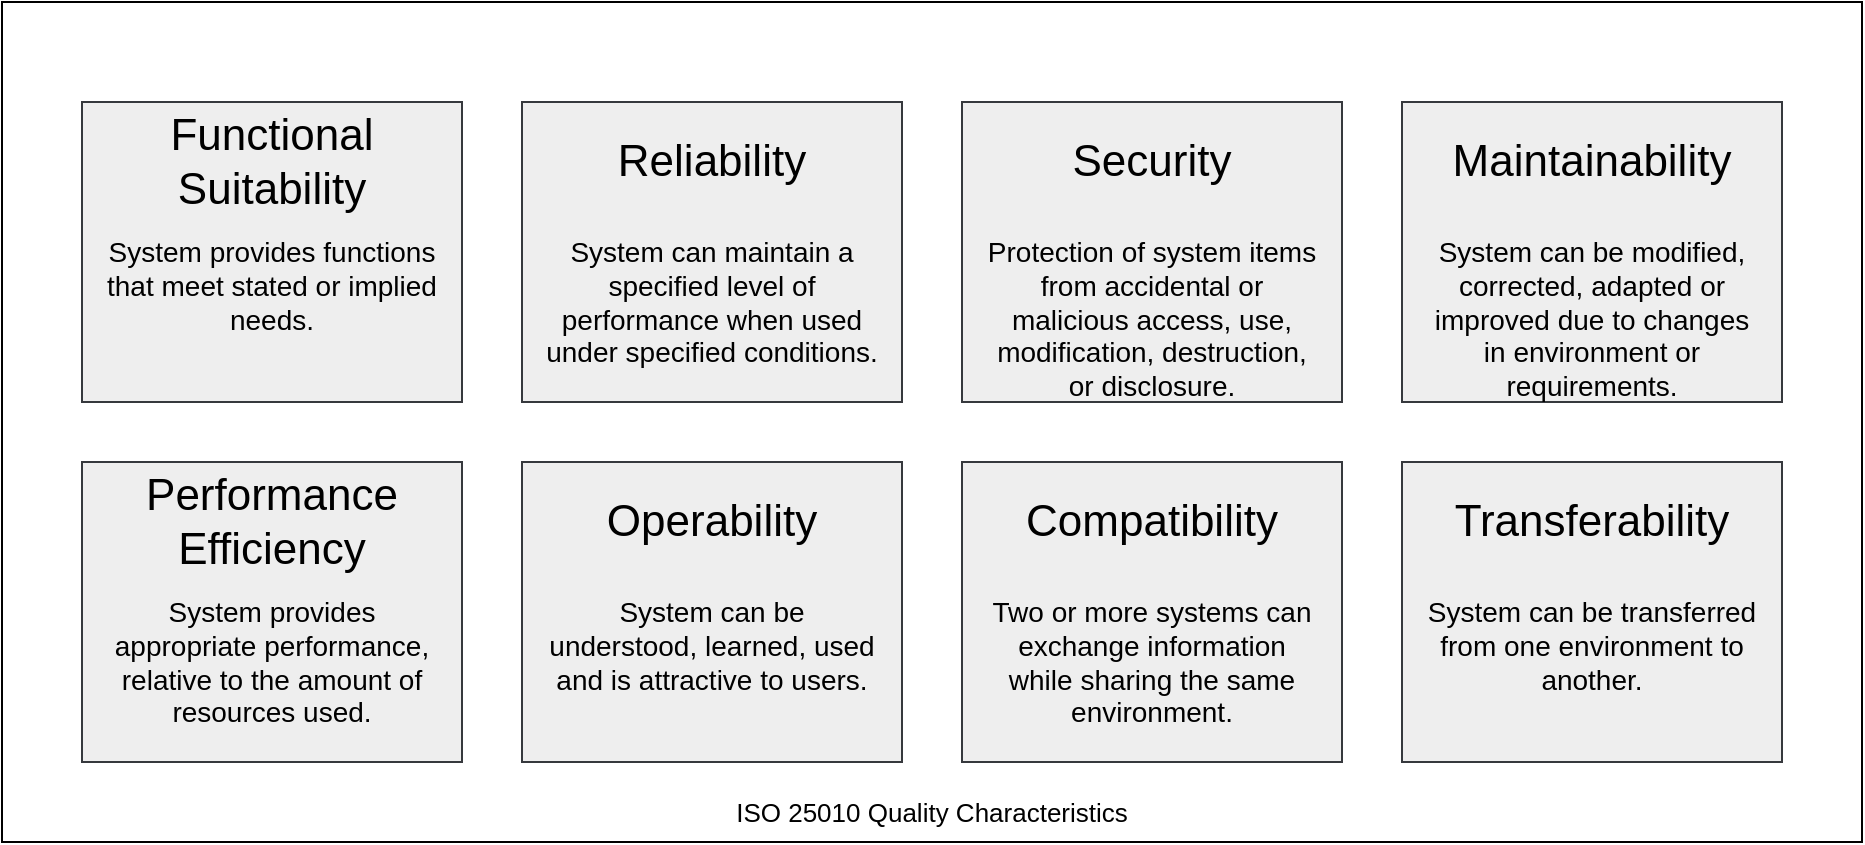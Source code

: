 <mxfile version="15.4.0" type="device"><diagram id="LPTNytQwqBWC_GfA1Eqr" name="Seite-1"><mxGraphModel dx="1172" dy="1477" grid="1" gridSize="10" guides="1" tooltips="1" connect="1" arrows="1" fold="1" page="1" pageScale="1" pageWidth="827" pageHeight="1169" math="0" shadow="0"><root><mxCell id="0"/><mxCell id="1" parent="0"/><mxCell id="zedXbnPS2dvOR2a_KZK5-1" value="" style="rounded=0;whiteSpace=wrap;html=1;" vertex="1" parent="1"><mxGeometry y="-10" width="930" height="420" as="geometry"/></mxCell><mxCell id="uxBCPcs21ElFdmA4Ev5j-4" value="" style="rounded=0;whiteSpace=wrap;html=1;fontSize=14;fillColor=#eeeeee;strokeColor=#36393d;" parent="1" vertex="1"><mxGeometry x="40" y="40" width="190" height="150" as="geometry"/></mxCell><mxCell id="uxBCPcs21ElFdmA4Ev5j-2" value="Functional Suitability" style="text;html=1;strokeColor=none;fillColor=none;align=center;verticalAlign=middle;whiteSpace=wrap;rounded=0;fontSize=22;" parent="1" vertex="1"><mxGeometry x="40" y="40" width="190" height="60" as="geometry"/></mxCell><mxCell id="uxBCPcs21ElFdmA4Ev5j-3" value="System provides functions that meet stated or implied needs." style="text;html=1;strokeColor=none;fillColor=none;align=center;verticalAlign=top;whiteSpace=wrap;rounded=0;fontSize=14;" parent="1" vertex="1"><mxGeometry x="50" y="100" width="170" height="90" as="geometry"/></mxCell><mxCell id="uxBCPcs21ElFdmA4Ev5j-5" value="" style="rounded=0;whiteSpace=wrap;html=1;fontSize=14;fillColor=#eeeeee;strokeColor=#36393d;" parent="1" vertex="1"><mxGeometry x="260" y="40" width="190" height="150" as="geometry"/></mxCell><mxCell id="uxBCPcs21ElFdmA4Ev5j-6" value="Reliability" style="text;html=1;strokeColor=none;fillColor=none;align=center;verticalAlign=middle;whiteSpace=wrap;rounded=0;fontSize=22;" parent="1" vertex="1"><mxGeometry x="260" y="40" width="190" height="60" as="geometry"/></mxCell><mxCell id="uxBCPcs21ElFdmA4Ev5j-7" value="System can maintain a specified level of performance when used under specified conditions." style="text;html=1;strokeColor=none;fillColor=none;align=center;verticalAlign=top;whiteSpace=wrap;rounded=0;fontSize=14;" parent="1" vertex="1"><mxGeometry x="270" y="100" width="170" height="90" as="geometry"/></mxCell><mxCell id="uxBCPcs21ElFdmA4Ev5j-8" value="" style="rounded=0;whiteSpace=wrap;html=1;fontSize=14;fillColor=#eeeeee;strokeColor=#36393d;" parent="1" vertex="1"><mxGeometry x="480" y="40" width="190" height="150" as="geometry"/></mxCell><mxCell id="uxBCPcs21ElFdmA4Ev5j-9" value="Security" style="text;html=1;strokeColor=none;fillColor=none;align=center;verticalAlign=middle;whiteSpace=wrap;rounded=0;fontSize=22;" parent="1" vertex="1"><mxGeometry x="480" y="40" width="190" height="60" as="geometry"/></mxCell><mxCell id="uxBCPcs21ElFdmA4Ev5j-10" value="Protection of system items from accidental or malicious access, use, modification, destruction, or disclosure." style="text;html=1;strokeColor=none;fillColor=none;align=center;verticalAlign=top;whiteSpace=wrap;rounded=0;fontSize=14;" parent="1" vertex="1"><mxGeometry x="490" y="100" width="170" height="90" as="geometry"/></mxCell><mxCell id="uxBCPcs21ElFdmA4Ev5j-11" value="" style="rounded=0;whiteSpace=wrap;html=1;fontSize=14;fillColor=#eeeeee;strokeColor=#36393d;" parent="1" vertex="1"><mxGeometry x="700" y="40" width="190" height="150" as="geometry"/></mxCell><mxCell id="uxBCPcs21ElFdmA4Ev5j-12" value="Maintainability" style="text;html=1;strokeColor=none;fillColor=none;align=center;verticalAlign=middle;whiteSpace=wrap;rounded=0;fontSize=22;" parent="1" vertex="1"><mxGeometry x="700" y="40" width="190" height="60" as="geometry"/></mxCell><mxCell id="uxBCPcs21ElFdmA4Ev5j-13" value="System can be modified, corrected, adapted or improved due to changes in environment or requirements." style="text;html=1;strokeColor=none;fillColor=none;align=center;verticalAlign=top;whiteSpace=wrap;rounded=0;fontSize=14;" parent="1" vertex="1"><mxGeometry x="710" y="100" width="170" height="90" as="geometry"/></mxCell><mxCell id="uxBCPcs21ElFdmA4Ev5j-14" value="" style="rounded=0;whiteSpace=wrap;html=1;fontSize=14;fillColor=#eeeeee;strokeColor=#36393d;" parent="1" vertex="1"><mxGeometry x="40" y="220" width="190" height="150" as="geometry"/></mxCell><mxCell id="uxBCPcs21ElFdmA4Ev5j-15" value="Performance Efficiency" style="text;html=1;strokeColor=none;fillColor=none;align=center;verticalAlign=middle;whiteSpace=wrap;rounded=0;fontSize=22;" parent="1" vertex="1"><mxGeometry x="40" y="220" width="190" height="60" as="geometry"/></mxCell><mxCell id="uxBCPcs21ElFdmA4Ev5j-16" value="System provides appropriate performance, relative to the amount of resources used." style="text;html=1;strokeColor=none;fillColor=none;align=center;verticalAlign=top;whiteSpace=wrap;rounded=0;fontSize=14;" parent="1" vertex="1"><mxGeometry x="50" y="280" width="170" height="90" as="geometry"/></mxCell><mxCell id="uxBCPcs21ElFdmA4Ev5j-17" value="" style="rounded=0;whiteSpace=wrap;html=1;fontSize=14;fillColor=#eeeeee;strokeColor=#36393d;" parent="1" vertex="1"><mxGeometry x="260" y="220" width="190" height="150" as="geometry"/></mxCell><mxCell id="uxBCPcs21ElFdmA4Ev5j-18" value="Operability" style="text;html=1;strokeColor=none;fillColor=none;align=center;verticalAlign=middle;whiteSpace=wrap;rounded=0;fontSize=22;" parent="1" vertex="1"><mxGeometry x="260" y="220" width="190" height="60" as="geometry"/></mxCell><mxCell id="uxBCPcs21ElFdmA4Ev5j-19" value="System can be understood, learned, used and is attractive to users." style="text;html=1;strokeColor=none;fillColor=none;align=center;verticalAlign=top;whiteSpace=wrap;rounded=0;fontSize=14;" parent="1" vertex="1"><mxGeometry x="270" y="280" width="170" height="90" as="geometry"/></mxCell><mxCell id="uxBCPcs21ElFdmA4Ev5j-20" value="" style="rounded=0;whiteSpace=wrap;html=1;fontSize=14;fillColor=#eeeeee;strokeColor=#36393d;" parent="1" vertex="1"><mxGeometry x="480" y="220" width="190" height="150" as="geometry"/></mxCell><mxCell id="uxBCPcs21ElFdmA4Ev5j-21" value="Compatibility" style="text;html=1;strokeColor=none;fillColor=none;align=center;verticalAlign=middle;whiteSpace=wrap;rounded=0;fontSize=22;" parent="1" vertex="1"><mxGeometry x="480" y="220" width="190" height="60" as="geometry"/></mxCell><mxCell id="uxBCPcs21ElFdmA4Ev5j-22" value="Two or more systems can exchange information while sharing the same environment." style="text;html=1;strokeColor=none;fillColor=none;align=center;verticalAlign=top;whiteSpace=wrap;rounded=0;fontSize=14;" parent="1" vertex="1"><mxGeometry x="490" y="280" width="170" height="90" as="geometry"/></mxCell><mxCell id="uxBCPcs21ElFdmA4Ev5j-23" value="" style="rounded=0;whiteSpace=wrap;html=1;fontSize=14;fillColor=#eeeeee;strokeColor=#36393d;" parent="1" vertex="1"><mxGeometry x="700" y="220" width="190" height="150" as="geometry"/></mxCell><mxCell id="uxBCPcs21ElFdmA4Ev5j-24" value="Transferability" style="text;html=1;strokeColor=none;fillColor=none;align=center;verticalAlign=middle;whiteSpace=wrap;rounded=0;fontSize=22;" parent="1" vertex="1"><mxGeometry x="700" y="220" width="190" height="60" as="geometry"/></mxCell><mxCell id="uxBCPcs21ElFdmA4Ev5j-25" value="System can be transferred from one environment to another." style="text;html=1;strokeColor=none;fillColor=none;align=center;verticalAlign=top;whiteSpace=wrap;rounded=0;fontSize=14;" parent="1" vertex="1"><mxGeometry x="710" y="280" width="170" height="90" as="geometry"/></mxCell><mxCell id="zedXbnPS2dvOR2a_KZK5-2" value="ISO 25010 Quality Characteristics" style="text;html=1;strokeColor=none;fillColor=none;align=center;verticalAlign=middle;whiteSpace=wrap;rounded=0;fontSize=13;" vertex="1" parent="1"><mxGeometry y="380" width="930" height="30" as="geometry"/></mxCell></root></mxGraphModel></diagram></mxfile>